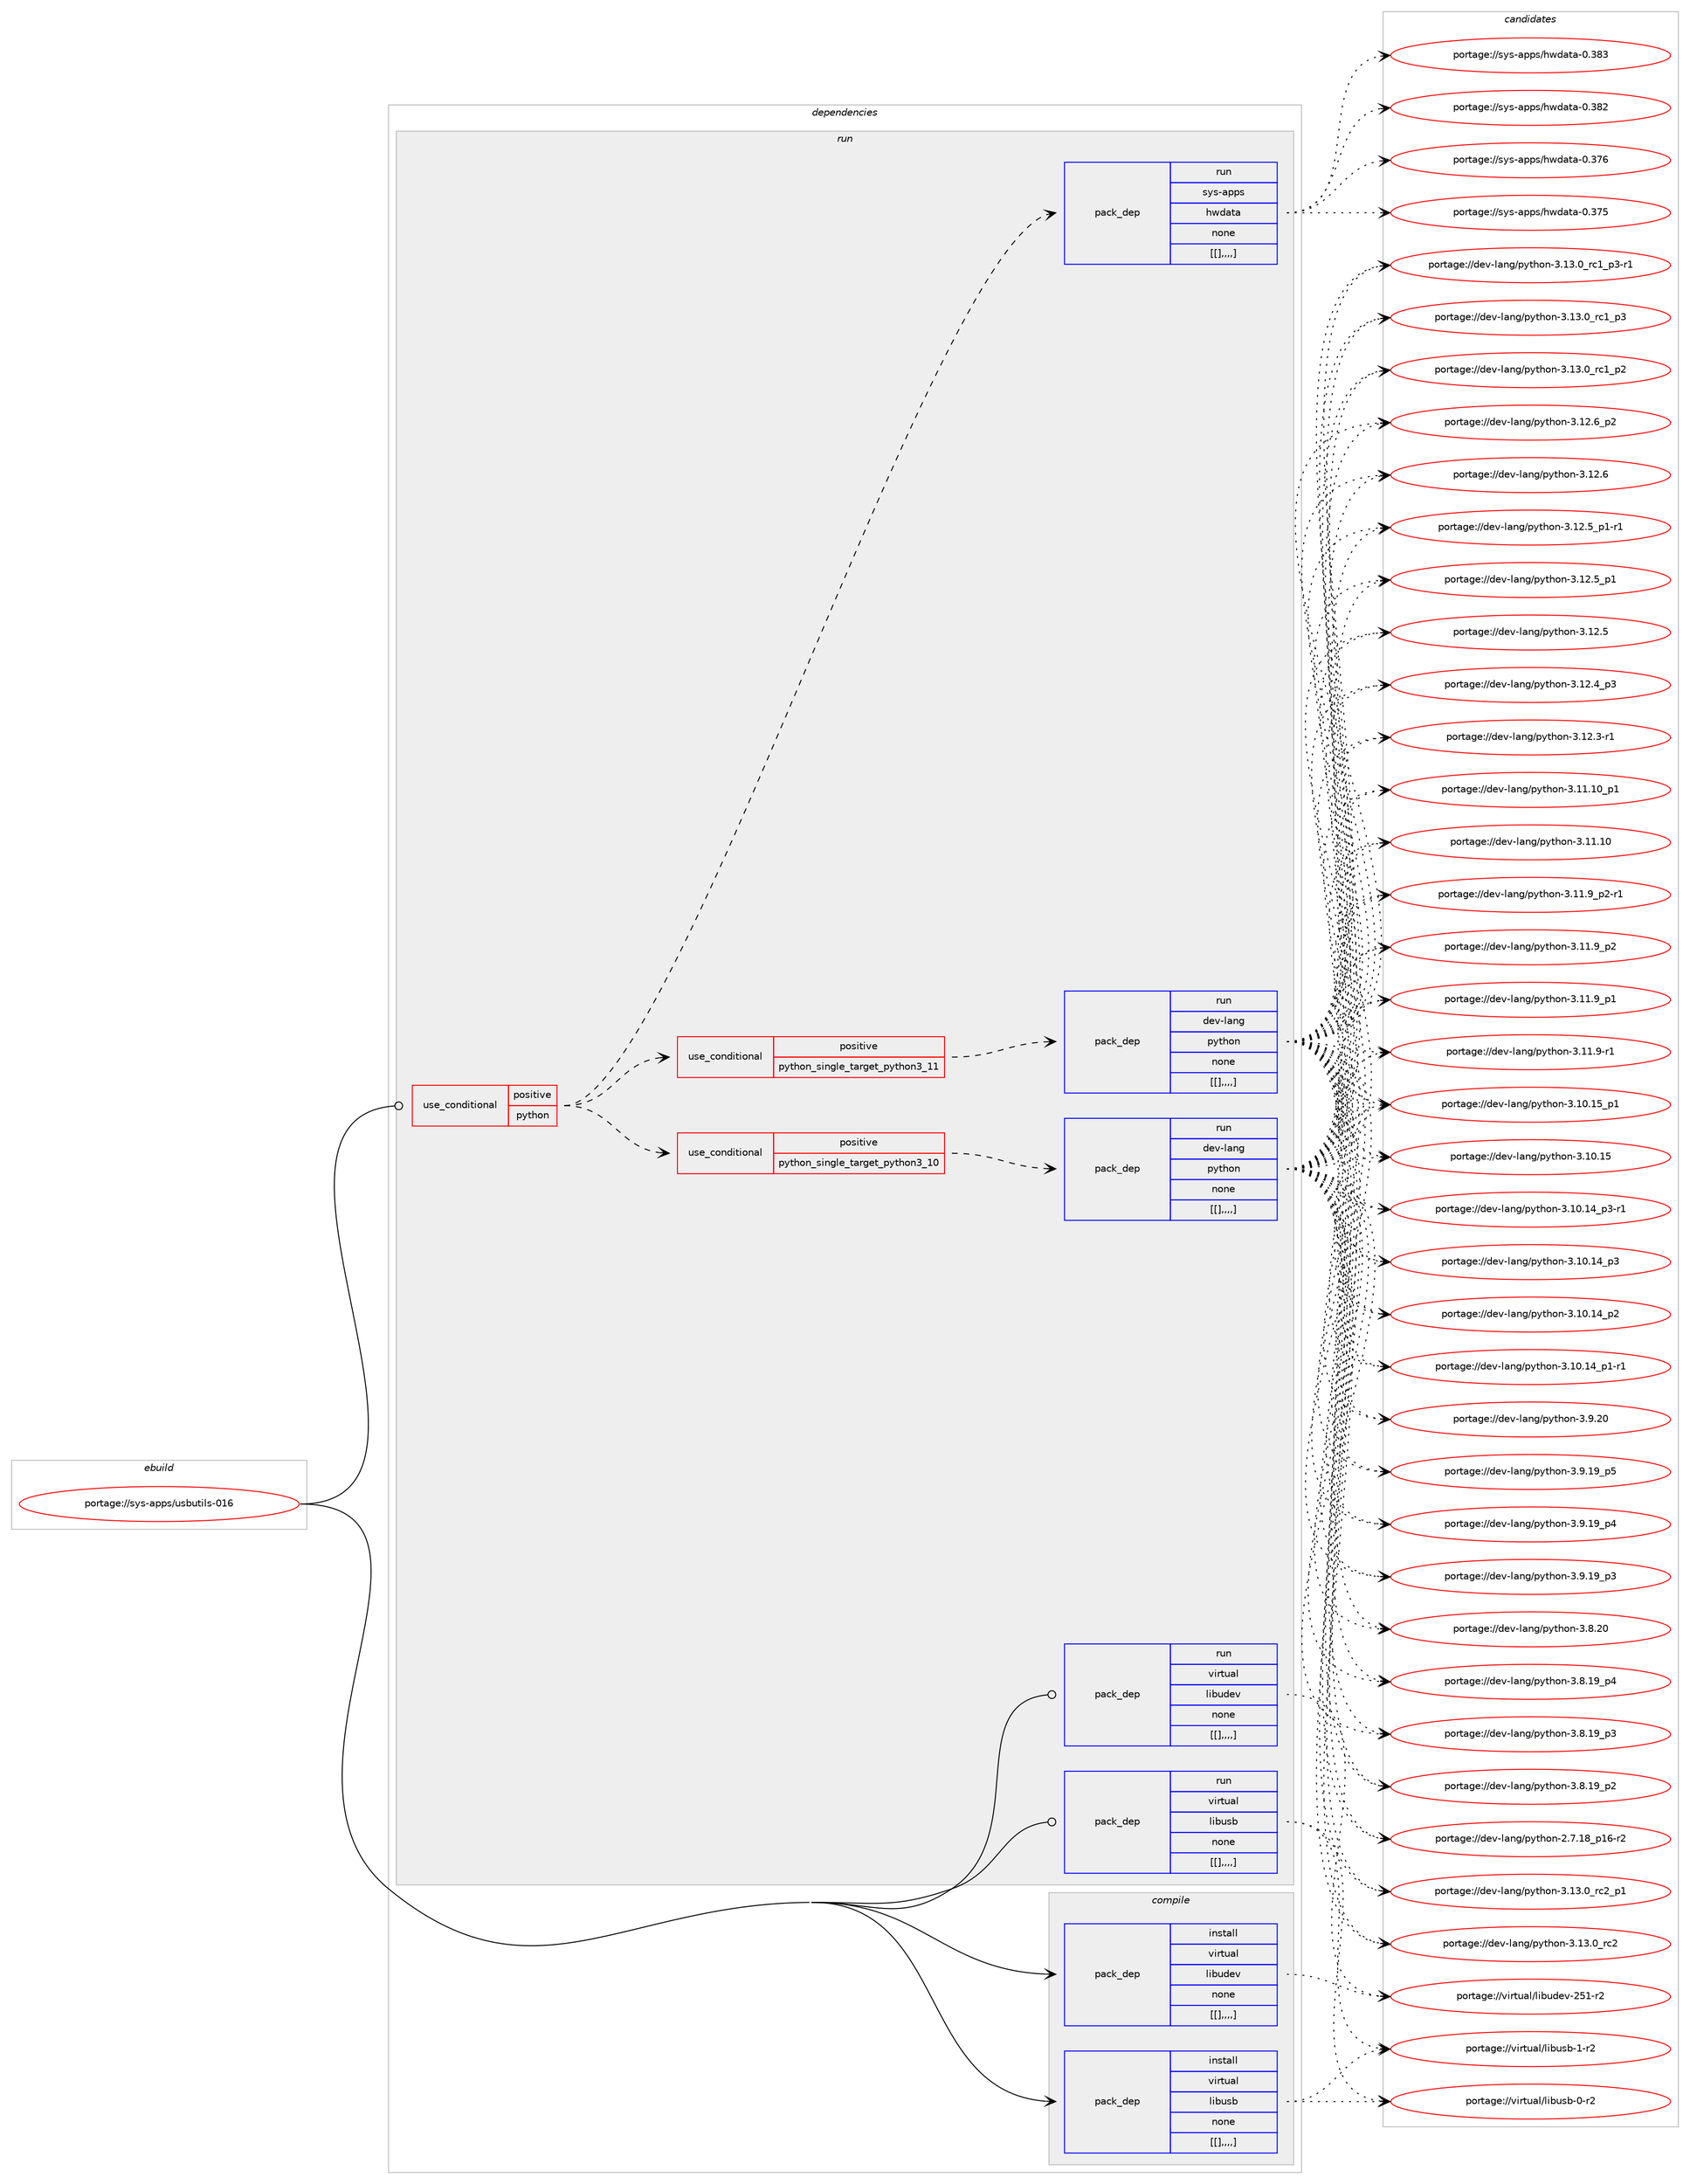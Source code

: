 digraph prolog {

# *************
# Graph options
# *************

newrank=true;
concentrate=true;
compound=true;
graph [rankdir=LR,fontname=Helvetica,fontsize=10,ranksep=1.5];#, ranksep=2.5, nodesep=0.2];
edge  [arrowhead=vee];
node  [fontname=Helvetica,fontsize=10];

# **********
# The ebuild
# **********

subgraph cluster_leftcol {
color=gray;
label=<<i>ebuild</i>>;
id [label="portage://sys-apps/usbutils-016", color=red, width=4, href="../sys-apps/usbutils-016.svg"];
}

# ****************
# The dependencies
# ****************

subgraph cluster_midcol {
color=gray;
label=<<i>dependencies</i>>;
subgraph cluster_compile {
fillcolor="#eeeeee";
style=filled;
label=<<i>compile</i>>;
subgraph pack13316 {
dependency21392 [label=<<TABLE BORDER="0" CELLBORDER="1" CELLSPACING="0" CELLPADDING="4" WIDTH="220"><TR><TD ROWSPAN="6" CELLPADDING="30">pack_dep</TD></TR><TR><TD WIDTH="110">install</TD></TR><TR><TD>virtual</TD></TR><TR><TD>libudev</TD></TR><TR><TD>none</TD></TR><TR><TD>[[],,,,]</TD></TR></TABLE>>, shape=none, color=blue];
}
id:e -> dependency21392:w [weight=20,style="solid",arrowhead="vee"];
subgraph pack13317 {
dependency21393 [label=<<TABLE BORDER="0" CELLBORDER="1" CELLSPACING="0" CELLPADDING="4" WIDTH="220"><TR><TD ROWSPAN="6" CELLPADDING="30">pack_dep</TD></TR><TR><TD WIDTH="110">install</TD></TR><TR><TD>virtual</TD></TR><TR><TD>libusb</TD></TR><TR><TD>none</TD></TR><TR><TD>[[],,,,]</TD></TR></TABLE>>, shape=none, color=blue];
}
id:e -> dependency21393:w [weight=20,style="solid",arrowhead="vee"];
}
subgraph cluster_compileandrun {
fillcolor="#eeeeee";
style=filled;
label=<<i>compile and run</i>>;
}
subgraph cluster_run {
fillcolor="#eeeeee";
style=filled;
label=<<i>run</i>>;
subgraph cond8020 {
dependency21394 [label=<<TABLE BORDER="0" CELLBORDER="1" CELLSPACING="0" CELLPADDING="4"><TR><TD ROWSPAN="3" CELLPADDING="10">use_conditional</TD></TR><TR><TD>positive</TD></TR><TR><TD>python</TD></TR></TABLE>>, shape=none, color=red];
subgraph cond8021 {
dependency21395 [label=<<TABLE BORDER="0" CELLBORDER="1" CELLSPACING="0" CELLPADDING="4"><TR><TD ROWSPAN="3" CELLPADDING="10">use_conditional</TD></TR><TR><TD>positive</TD></TR><TR><TD>python_single_target_python3_10</TD></TR></TABLE>>, shape=none, color=red];
subgraph pack13318 {
dependency21396 [label=<<TABLE BORDER="0" CELLBORDER="1" CELLSPACING="0" CELLPADDING="4" WIDTH="220"><TR><TD ROWSPAN="6" CELLPADDING="30">pack_dep</TD></TR><TR><TD WIDTH="110">run</TD></TR><TR><TD>dev-lang</TD></TR><TR><TD>python</TD></TR><TR><TD>none</TD></TR><TR><TD>[[],,,,]</TD></TR></TABLE>>, shape=none, color=blue];
}
dependency21395:e -> dependency21396:w [weight=20,style="dashed",arrowhead="vee"];
}
dependency21394:e -> dependency21395:w [weight=20,style="dashed",arrowhead="vee"];
subgraph cond8022 {
dependency21397 [label=<<TABLE BORDER="0" CELLBORDER="1" CELLSPACING="0" CELLPADDING="4"><TR><TD ROWSPAN="3" CELLPADDING="10">use_conditional</TD></TR><TR><TD>positive</TD></TR><TR><TD>python_single_target_python3_11</TD></TR></TABLE>>, shape=none, color=red];
subgraph pack13319 {
dependency21398 [label=<<TABLE BORDER="0" CELLBORDER="1" CELLSPACING="0" CELLPADDING="4" WIDTH="220"><TR><TD ROWSPAN="6" CELLPADDING="30">pack_dep</TD></TR><TR><TD WIDTH="110">run</TD></TR><TR><TD>dev-lang</TD></TR><TR><TD>python</TD></TR><TR><TD>none</TD></TR><TR><TD>[[],,,,]</TD></TR></TABLE>>, shape=none, color=blue];
}
dependency21397:e -> dependency21398:w [weight=20,style="dashed",arrowhead="vee"];
}
dependency21394:e -> dependency21397:w [weight=20,style="dashed",arrowhead="vee"];
subgraph pack13320 {
dependency21399 [label=<<TABLE BORDER="0" CELLBORDER="1" CELLSPACING="0" CELLPADDING="4" WIDTH="220"><TR><TD ROWSPAN="6" CELLPADDING="30">pack_dep</TD></TR><TR><TD WIDTH="110">run</TD></TR><TR><TD>sys-apps</TD></TR><TR><TD>hwdata</TD></TR><TR><TD>none</TD></TR><TR><TD>[[],,,,]</TD></TR></TABLE>>, shape=none, color=blue];
}
dependency21394:e -> dependency21399:w [weight=20,style="dashed",arrowhead="vee"];
}
id:e -> dependency21394:w [weight=20,style="solid",arrowhead="odot"];
subgraph pack13321 {
dependency21400 [label=<<TABLE BORDER="0" CELLBORDER="1" CELLSPACING="0" CELLPADDING="4" WIDTH="220"><TR><TD ROWSPAN="6" CELLPADDING="30">pack_dep</TD></TR><TR><TD WIDTH="110">run</TD></TR><TR><TD>virtual</TD></TR><TR><TD>libudev</TD></TR><TR><TD>none</TD></TR><TR><TD>[[],,,,]</TD></TR></TABLE>>, shape=none, color=blue];
}
id:e -> dependency21400:w [weight=20,style="solid",arrowhead="odot"];
subgraph pack13322 {
dependency21401 [label=<<TABLE BORDER="0" CELLBORDER="1" CELLSPACING="0" CELLPADDING="4" WIDTH="220"><TR><TD ROWSPAN="6" CELLPADDING="30">pack_dep</TD></TR><TR><TD WIDTH="110">run</TD></TR><TR><TD>virtual</TD></TR><TR><TD>libusb</TD></TR><TR><TD>none</TD></TR><TR><TD>[[],,,,]</TD></TR></TABLE>>, shape=none, color=blue];
}
id:e -> dependency21401:w [weight=20,style="solid",arrowhead="odot"];
}
}

# **************
# The candidates
# **************

subgraph cluster_choices {
rank=same;
color=gray;
label=<<i>candidates</i>>;

subgraph choice13316 {
color=black;
nodesep=1;
choice118105114116117971084710810598117100101118455053494511450 [label="portage://virtual/libudev-251-r2", color=red, width=4,href="../virtual/libudev-251-r2.svg"];
dependency21392:e -> choice118105114116117971084710810598117100101118455053494511450:w [style=dotted,weight="100"];
}
subgraph choice13317 {
color=black;
nodesep=1;
choice1181051141161179710847108105981171159845494511450 [label="portage://virtual/libusb-1-r2", color=red, width=4,href="../virtual/libusb-1-r2.svg"];
choice1181051141161179710847108105981171159845484511450 [label="portage://virtual/libusb-0-r2", color=red, width=4,href="../virtual/libusb-0-r2.svg"];
dependency21393:e -> choice1181051141161179710847108105981171159845494511450:w [style=dotted,weight="100"];
dependency21393:e -> choice1181051141161179710847108105981171159845484511450:w [style=dotted,weight="100"];
}
subgraph choice13318 {
color=black;
nodesep=1;
choice100101118451089711010347112121116104111110455146495146489511499509511249 [label="portage://dev-lang/python-3.13.0_rc2_p1", color=red, width=4,href="../dev-lang/python-3.13.0_rc2_p1.svg"];
choice10010111845108971101034711212111610411111045514649514648951149950 [label="portage://dev-lang/python-3.13.0_rc2", color=red, width=4,href="../dev-lang/python-3.13.0_rc2.svg"];
choice1001011184510897110103471121211161041111104551464951464895114994995112514511449 [label="portage://dev-lang/python-3.13.0_rc1_p3-r1", color=red, width=4,href="../dev-lang/python-3.13.0_rc1_p3-r1.svg"];
choice100101118451089711010347112121116104111110455146495146489511499499511251 [label="portage://dev-lang/python-3.13.0_rc1_p3", color=red, width=4,href="../dev-lang/python-3.13.0_rc1_p3.svg"];
choice100101118451089711010347112121116104111110455146495146489511499499511250 [label="portage://dev-lang/python-3.13.0_rc1_p2", color=red, width=4,href="../dev-lang/python-3.13.0_rc1_p2.svg"];
choice100101118451089711010347112121116104111110455146495046549511250 [label="portage://dev-lang/python-3.12.6_p2", color=red, width=4,href="../dev-lang/python-3.12.6_p2.svg"];
choice10010111845108971101034711212111610411111045514649504654 [label="portage://dev-lang/python-3.12.6", color=red, width=4,href="../dev-lang/python-3.12.6.svg"];
choice1001011184510897110103471121211161041111104551464950465395112494511449 [label="portage://dev-lang/python-3.12.5_p1-r1", color=red, width=4,href="../dev-lang/python-3.12.5_p1-r1.svg"];
choice100101118451089711010347112121116104111110455146495046539511249 [label="portage://dev-lang/python-3.12.5_p1", color=red, width=4,href="../dev-lang/python-3.12.5_p1.svg"];
choice10010111845108971101034711212111610411111045514649504653 [label="portage://dev-lang/python-3.12.5", color=red, width=4,href="../dev-lang/python-3.12.5.svg"];
choice100101118451089711010347112121116104111110455146495046529511251 [label="portage://dev-lang/python-3.12.4_p3", color=red, width=4,href="../dev-lang/python-3.12.4_p3.svg"];
choice100101118451089711010347112121116104111110455146495046514511449 [label="portage://dev-lang/python-3.12.3-r1", color=red, width=4,href="../dev-lang/python-3.12.3-r1.svg"];
choice10010111845108971101034711212111610411111045514649494649489511249 [label="portage://dev-lang/python-3.11.10_p1", color=red, width=4,href="../dev-lang/python-3.11.10_p1.svg"];
choice1001011184510897110103471121211161041111104551464949464948 [label="portage://dev-lang/python-3.11.10", color=red, width=4,href="../dev-lang/python-3.11.10.svg"];
choice1001011184510897110103471121211161041111104551464949465795112504511449 [label="portage://dev-lang/python-3.11.9_p2-r1", color=red, width=4,href="../dev-lang/python-3.11.9_p2-r1.svg"];
choice100101118451089711010347112121116104111110455146494946579511250 [label="portage://dev-lang/python-3.11.9_p2", color=red, width=4,href="../dev-lang/python-3.11.9_p2.svg"];
choice100101118451089711010347112121116104111110455146494946579511249 [label="portage://dev-lang/python-3.11.9_p1", color=red, width=4,href="../dev-lang/python-3.11.9_p1.svg"];
choice100101118451089711010347112121116104111110455146494946574511449 [label="portage://dev-lang/python-3.11.9-r1", color=red, width=4,href="../dev-lang/python-3.11.9-r1.svg"];
choice10010111845108971101034711212111610411111045514649484649539511249 [label="portage://dev-lang/python-3.10.15_p1", color=red, width=4,href="../dev-lang/python-3.10.15_p1.svg"];
choice1001011184510897110103471121211161041111104551464948464953 [label="portage://dev-lang/python-3.10.15", color=red, width=4,href="../dev-lang/python-3.10.15.svg"];
choice100101118451089711010347112121116104111110455146494846495295112514511449 [label="portage://dev-lang/python-3.10.14_p3-r1", color=red, width=4,href="../dev-lang/python-3.10.14_p3-r1.svg"];
choice10010111845108971101034711212111610411111045514649484649529511251 [label="portage://dev-lang/python-3.10.14_p3", color=red, width=4,href="../dev-lang/python-3.10.14_p3.svg"];
choice10010111845108971101034711212111610411111045514649484649529511250 [label="portage://dev-lang/python-3.10.14_p2", color=red, width=4,href="../dev-lang/python-3.10.14_p2.svg"];
choice100101118451089711010347112121116104111110455146494846495295112494511449 [label="portage://dev-lang/python-3.10.14_p1-r1", color=red, width=4,href="../dev-lang/python-3.10.14_p1-r1.svg"];
choice10010111845108971101034711212111610411111045514657465048 [label="portage://dev-lang/python-3.9.20", color=red, width=4,href="../dev-lang/python-3.9.20.svg"];
choice100101118451089711010347112121116104111110455146574649579511253 [label="portage://dev-lang/python-3.9.19_p5", color=red, width=4,href="../dev-lang/python-3.9.19_p5.svg"];
choice100101118451089711010347112121116104111110455146574649579511252 [label="portage://dev-lang/python-3.9.19_p4", color=red, width=4,href="../dev-lang/python-3.9.19_p4.svg"];
choice100101118451089711010347112121116104111110455146574649579511251 [label="portage://dev-lang/python-3.9.19_p3", color=red, width=4,href="../dev-lang/python-3.9.19_p3.svg"];
choice10010111845108971101034711212111610411111045514656465048 [label="portage://dev-lang/python-3.8.20", color=red, width=4,href="../dev-lang/python-3.8.20.svg"];
choice100101118451089711010347112121116104111110455146564649579511252 [label="portage://dev-lang/python-3.8.19_p4", color=red, width=4,href="../dev-lang/python-3.8.19_p4.svg"];
choice100101118451089711010347112121116104111110455146564649579511251 [label="portage://dev-lang/python-3.8.19_p3", color=red, width=4,href="../dev-lang/python-3.8.19_p3.svg"];
choice100101118451089711010347112121116104111110455146564649579511250 [label="portage://dev-lang/python-3.8.19_p2", color=red, width=4,href="../dev-lang/python-3.8.19_p2.svg"];
choice100101118451089711010347112121116104111110455046554649569511249544511450 [label="portage://dev-lang/python-2.7.18_p16-r2", color=red, width=4,href="../dev-lang/python-2.7.18_p16-r2.svg"];
dependency21396:e -> choice100101118451089711010347112121116104111110455146495146489511499509511249:w [style=dotted,weight="100"];
dependency21396:e -> choice10010111845108971101034711212111610411111045514649514648951149950:w [style=dotted,weight="100"];
dependency21396:e -> choice1001011184510897110103471121211161041111104551464951464895114994995112514511449:w [style=dotted,weight="100"];
dependency21396:e -> choice100101118451089711010347112121116104111110455146495146489511499499511251:w [style=dotted,weight="100"];
dependency21396:e -> choice100101118451089711010347112121116104111110455146495146489511499499511250:w [style=dotted,weight="100"];
dependency21396:e -> choice100101118451089711010347112121116104111110455146495046549511250:w [style=dotted,weight="100"];
dependency21396:e -> choice10010111845108971101034711212111610411111045514649504654:w [style=dotted,weight="100"];
dependency21396:e -> choice1001011184510897110103471121211161041111104551464950465395112494511449:w [style=dotted,weight="100"];
dependency21396:e -> choice100101118451089711010347112121116104111110455146495046539511249:w [style=dotted,weight="100"];
dependency21396:e -> choice10010111845108971101034711212111610411111045514649504653:w [style=dotted,weight="100"];
dependency21396:e -> choice100101118451089711010347112121116104111110455146495046529511251:w [style=dotted,weight="100"];
dependency21396:e -> choice100101118451089711010347112121116104111110455146495046514511449:w [style=dotted,weight="100"];
dependency21396:e -> choice10010111845108971101034711212111610411111045514649494649489511249:w [style=dotted,weight="100"];
dependency21396:e -> choice1001011184510897110103471121211161041111104551464949464948:w [style=dotted,weight="100"];
dependency21396:e -> choice1001011184510897110103471121211161041111104551464949465795112504511449:w [style=dotted,weight="100"];
dependency21396:e -> choice100101118451089711010347112121116104111110455146494946579511250:w [style=dotted,weight="100"];
dependency21396:e -> choice100101118451089711010347112121116104111110455146494946579511249:w [style=dotted,weight="100"];
dependency21396:e -> choice100101118451089711010347112121116104111110455146494946574511449:w [style=dotted,weight="100"];
dependency21396:e -> choice10010111845108971101034711212111610411111045514649484649539511249:w [style=dotted,weight="100"];
dependency21396:e -> choice1001011184510897110103471121211161041111104551464948464953:w [style=dotted,weight="100"];
dependency21396:e -> choice100101118451089711010347112121116104111110455146494846495295112514511449:w [style=dotted,weight="100"];
dependency21396:e -> choice10010111845108971101034711212111610411111045514649484649529511251:w [style=dotted,weight="100"];
dependency21396:e -> choice10010111845108971101034711212111610411111045514649484649529511250:w [style=dotted,weight="100"];
dependency21396:e -> choice100101118451089711010347112121116104111110455146494846495295112494511449:w [style=dotted,weight="100"];
dependency21396:e -> choice10010111845108971101034711212111610411111045514657465048:w [style=dotted,weight="100"];
dependency21396:e -> choice100101118451089711010347112121116104111110455146574649579511253:w [style=dotted,weight="100"];
dependency21396:e -> choice100101118451089711010347112121116104111110455146574649579511252:w [style=dotted,weight="100"];
dependency21396:e -> choice100101118451089711010347112121116104111110455146574649579511251:w [style=dotted,weight="100"];
dependency21396:e -> choice10010111845108971101034711212111610411111045514656465048:w [style=dotted,weight="100"];
dependency21396:e -> choice100101118451089711010347112121116104111110455146564649579511252:w [style=dotted,weight="100"];
dependency21396:e -> choice100101118451089711010347112121116104111110455146564649579511251:w [style=dotted,weight="100"];
dependency21396:e -> choice100101118451089711010347112121116104111110455146564649579511250:w [style=dotted,weight="100"];
dependency21396:e -> choice100101118451089711010347112121116104111110455046554649569511249544511450:w [style=dotted,weight="100"];
}
subgraph choice13319 {
color=black;
nodesep=1;
choice100101118451089711010347112121116104111110455146495146489511499509511249 [label="portage://dev-lang/python-3.13.0_rc2_p1", color=red, width=4,href="../dev-lang/python-3.13.0_rc2_p1.svg"];
choice10010111845108971101034711212111610411111045514649514648951149950 [label="portage://dev-lang/python-3.13.0_rc2", color=red, width=4,href="../dev-lang/python-3.13.0_rc2.svg"];
choice1001011184510897110103471121211161041111104551464951464895114994995112514511449 [label="portage://dev-lang/python-3.13.0_rc1_p3-r1", color=red, width=4,href="../dev-lang/python-3.13.0_rc1_p3-r1.svg"];
choice100101118451089711010347112121116104111110455146495146489511499499511251 [label="portage://dev-lang/python-3.13.0_rc1_p3", color=red, width=4,href="../dev-lang/python-3.13.0_rc1_p3.svg"];
choice100101118451089711010347112121116104111110455146495146489511499499511250 [label="portage://dev-lang/python-3.13.0_rc1_p2", color=red, width=4,href="../dev-lang/python-3.13.0_rc1_p2.svg"];
choice100101118451089711010347112121116104111110455146495046549511250 [label="portage://dev-lang/python-3.12.6_p2", color=red, width=4,href="../dev-lang/python-3.12.6_p2.svg"];
choice10010111845108971101034711212111610411111045514649504654 [label="portage://dev-lang/python-3.12.6", color=red, width=4,href="../dev-lang/python-3.12.6.svg"];
choice1001011184510897110103471121211161041111104551464950465395112494511449 [label="portage://dev-lang/python-3.12.5_p1-r1", color=red, width=4,href="../dev-lang/python-3.12.5_p1-r1.svg"];
choice100101118451089711010347112121116104111110455146495046539511249 [label="portage://dev-lang/python-3.12.5_p1", color=red, width=4,href="../dev-lang/python-3.12.5_p1.svg"];
choice10010111845108971101034711212111610411111045514649504653 [label="portage://dev-lang/python-3.12.5", color=red, width=4,href="../dev-lang/python-3.12.5.svg"];
choice100101118451089711010347112121116104111110455146495046529511251 [label="portage://dev-lang/python-3.12.4_p3", color=red, width=4,href="../dev-lang/python-3.12.4_p3.svg"];
choice100101118451089711010347112121116104111110455146495046514511449 [label="portage://dev-lang/python-3.12.3-r1", color=red, width=4,href="../dev-lang/python-3.12.3-r1.svg"];
choice10010111845108971101034711212111610411111045514649494649489511249 [label="portage://dev-lang/python-3.11.10_p1", color=red, width=4,href="../dev-lang/python-3.11.10_p1.svg"];
choice1001011184510897110103471121211161041111104551464949464948 [label="portage://dev-lang/python-3.11.10", color=red, width=4,href="../dev-lang/python-3.11.10.svg"];
choice1001011184510897110103471121211161041111104551464949465795112504511449 [label="portage://dev-lang/python-3.11.9_p2-r1", color=red, width=4,href="../dev-lang/python-3.11.9_p2-r1.svg"];
choice100101118451089711010347112121116104111110455146494946579511250 [label="portage://dev-lang/python-3.11.9_p2", color=red, width=4,href="../dev-lang/python-3.11.9_p2.svg"];
choice100101118451089711010347112121116104111110455146494946579511249 [label="portage://dev-lang/python-3.11.9_p1", color=red, width=4,href="../dev-lang/python-3.11.9_p1.svg"];
choice100101118451089711010347112121116104111110455146494946574511449 [label="portage://dev-lang/python-3.11.9-r1", color=red, width=4,href="../dev-lang/python-3.11.9-r1.svg"];
choice10010111845108971101034711212111610411111045514649484649539511249 [label="portage://dev-lang/python-3.10.15_p1", color=red, width=4,href="../dev-lang/python-3.10.15_p1.svg"];
choice1001011184510897110103471121211161041111104551464948464953 [label="portage://dev-lang/python-3.10.15", color=red, width=4,href="../dev-lang/python-3.10.15.svg"];
choice100101118451089711010347112121116104111110455146494846495295112514511449 [label="portage://dev-lang/python-3.10.14_p3-r1", color=red, width=4,href="../dev-lang/python-3.10.14_p3-r1.svg"];
choice10010111845108971101034711212111610411111045514649484649529511251 [label="portage://dev-lang/python-3.10.14_p3", color=red, width=4,href="../dev-lang/python-3.10.14_p3.svg"];
choice10010111845108971101034711212111610411111045514649484649529511250 [label="portage://dev-lang/python-3.10.14_p2", color=red, width=4,href="../dev-lang/python-3.10.14_p2.svg"];
choice100101118451089711010347112121116104111110455146494846495295112494511449 [label="portage://dev-lang/python-3.10.14_p1-r1", color=red, width=4,href="../dev-lang/python-3.10.14_p1-r1.svg"];
choice10010111845108971101034711212111610411111045514657465048 [label="portage://dev-lang/python-3.9.20", color=red, width=4,href="../dev-lang/python-3.9.20.svg"];
choice100101118451089711010347112121116104111110455146574649579511253 [label="portage://dev-lang/python-3.9.19_p5", color=red, width=4,href="../dev-lang/python-3.9.19_p5.svg"];
choice100101118451089711010347112121116104111110455146574649579511252 [label="portage://dev-lang/python-3.9.19_p4", color=red, width=4,href="../dev-lang/python-3.9.19_p4.svg"];
choice100101118451089711010347112121116104111110455146574649579511251 [label="portage://dev-lang/python-3.9.19_p3", color=red, width=4,href="../dev-lang/python-3.9.19_p3.svg"];
choice10010111845108971101034711212111610411111045514656465048 [label="portage://dev-lang/python-3.8.20", color=red, width=4,href="../dev-lang/python-3.8.20.svg"];
choice100101118451089711010347112121116104111110455146564649579511252 [label="portage://dev-lang/python-3.8.19_p4", color=red, width=4,href="../dev-lang/python-3.8.19_p4.svg"];
choice100101118451089711010347112121116104111110455146564649579511251 [label="portage://dev-lang/python-3.8.19_p3", color=red, width=4,href="../dev-lang/python-3.8.19_p3.svg"];
choice100101118451089711010347112121116104111110455146564649579511250 [label="portage://dev-lang/python-3.8.19_p2", color=red, width=4,href="../dev-lang/python-3.8.19_p2.svg"];
choice100101118451089711010347112121116104111110455046554649569511249544511450 [label="portage://dev-lang/python-2.7.18_p16-r2", color=red, width=4,href="../dev-lang/python-2.7.18_p16-r2.svg"];
dependency21398:e -> choice100101118451089711010347112121116104111110455146495146489511499509511249:w [style=dotted,weight="100"];
dependency21398:e -> choice10010111845108971101034711212111610411111045514649514648951149950:w [style=dotted,weight="100"];
dependency21398:e -> choice1001011184510897110103471121211161041111104551464951464895114994995112514511449:w [style=dotted,weight="100"];
dependency21398:e -> choice100101118451089711010347112121116104111110455146495146489511499499511251:w [style=dotted,weight="100"];
dependency21398:e -> choice100101118451089711010347112121116104111110455146495146489511499499511250:w [style=dotted,weight="100"];
dependency21398:e -> choice100101118451089711010347112121116104111110455146495046549511250:w [style=dotted,weight="100"];
dependency21398:e -> choice10010111845108971101034711212111610411111045514649504654:w [style=dotted,weight="100"];
dependency21398:e -> choice1001011184510897110103471121211161041111104551464950465395112494511449:w [style=dotted,weight="100"];
dependency21398:e -> choice100101118451089711010347112121116104111110455146495046539511249:w [style=dotted,weight="100"];
dependency21398:e -> choice10010111845108971101034711212111610411111045514649504653:w [style=dotted,weight="100"];
dependency21398:e -> choice100101118451089711010347112121116104111110455146495046529511251:w [style=dotted,weight="100"];
dependency21398:e -> choice100101118451089711010347112121116104111110455146495046514511449:w [style=dotted,weight="100"];
dependency21398:e -> choice10010111845108971101034711212111610411111045514649494649489511249:w [style=dotted,weight="100"];
dependency21398:e -> choice1001011184510897110103471121211161041111104551464949464948:w [style=dotted,weight="100"];
dependency21398:e -> choice1001011184510897110103471121211161041111104551464949465795112504511449:w [style=dotted,weight="100"];
dependency21398:e -> choice100101118451089711010347112121116104111110455146494946579511250:w [style=dotted,weight="100"];
dependency21398:e -> choice100101118451089711010347112121116104111110455146494946579511249:w [style=dotted,weight="100"];
dependency21398:e -> choice100101118451089711010347112121116104111110455146494946574511449:w [style=dotted,weight="100"];
dependency21398:e -> choice10010111845108971101034711212111610411111045514649484649539511249:w [style=dotted,weight="100"];
dependency21398:e -> choice1001011184510897110103471121211161041111104551464948464953:w [style=dotted,weight="100"];
dependency21398:e -> choice100101118451089711010347112121116104111110455146494846495295112514511449:w [style=dotted,weight="100"];
dependency21398:e -> choice10010111845108971101034711212111610411111045514649484649529511251:w [style=dotted,weight="100"];
dependency21398:e -> choice10010111845108971101034711212111610411111045514649484649529511250:w [style=dotted,weight="100"];
dependency21398:e -> choice100101118451089711010347112121116104111110455146494846495295112494511449:w [style=dotted,weight="100"];
dependency21398:e -> choice10010111845108971101034711212111610411111045514657465048:w [style=dotted,weight="100"];
dependency21398:e -> choice100101118451089711010347112121116104111110455146574649579511253:w [style=dotted,weight="100"];
dependency21398:e -> choice100101118451089711010347112121116104111110455146574649579511252:w [style=dotted,weight="100"];
dependency21398:e -> choice100101118451089711010347112121116104111110455146574649579511251:w [style=dotted,weight="100"];
dependency21398:e -> choice10010111845108971101034711212111610411111045514656465048:w [style=dotted,weight="100"];
dependency21398:e -> choice100101118451089711010347112121116104111110455146564649579511252:w [style=dotted,weight="100"];
dependency21398:e -> choice100101118451089711010347112121116104111110455146564649579511251:w [style=dotted,weight="100"];
dependency21398:e -> choice100101118451089711010347112121116104111110455146564649579511250:w [style=dotted,weight="100"];
dependency21398:e -> choice100101118451089711010347112121116104111110455046554649569511249544511450:w [style=dotted,weight="100"];
}
subgraph choice13320 {
color=black;
nodesep=1;
choice1151211154597112112115471041191009711697454846515651 [label="portage://sys-apps/hwdata-0.383", color=red, width=4,href="../sys-apps/hwdata-0.383.svg"];
choice1151211154597112112115471041191009711697454846515650 [label="portage://sys-apps/hwdata-0.382", color=red, width=4,href="../sys-apps/hwdata-0.382.svg"];
choice1151211154597112112115471041191009711697454846515554 [label="portage://sys-apps/hwdata-0.376", color=red, width=4,href="../sys-apps/hwdata-0.376.svg"];
choice1151211154597112112115471041191009711697454846515553 [label="portage://sys-apps/hwdata-0.375", color=red, width=4,href="../sys-apps/hwdata-0.375.svg"];
dependency21399:e -> choice1151211154597112112115471041191009711697454846515651:w [style=dotted,weight="100"];
dependency21399:e -> choice1151211154597112112115471041191009711697454846515650:w [style=dotted,weight="100"];
dependency21399:e -> choice1151211154597112112115471041191009711697454846515554:w [style=dotted,weight="100"];
dependency21399:e -> choice1151211154597112112115471041191009711697454846515553:w [style=dotted,weight="100"];
}
subgraph choice13321 {
color=black;
nodesep=1;
choice118105114116117971084710810598117100101118455053494511450 [label="portage://virtual/libudev-251-r2", color=red, width=4,href="../virtual/libudev-251-r2.svg"];
dependency21400:e -> choice118105114116117971084710810598117100101118455053494511450:w [style=dotted,weight="100"];
}
subgraph choice13322 {
color=black;
nodesep=1;
choice1181051141161179710847108105981171159845494511450 [label="portage://virtual/libusb-1-r2", color=red, width=4,href="../virtual/libusb-1-r2.svg"];
choice1181051141161179710847108105981171159845484511450 [label="portage://virtual/libusb-0-r2", color=red, width=4,href="../virtual/libusb-0-r2.svg"];
dependency21401:e -> choice1181051141161179710847108105981171159845494511450:w [style=dotted,weight="100"];
dependency21401:e -> choice1181051141161179710847108105981171159845484511450:w [style=dotted,weight="100"];
}
}

}

